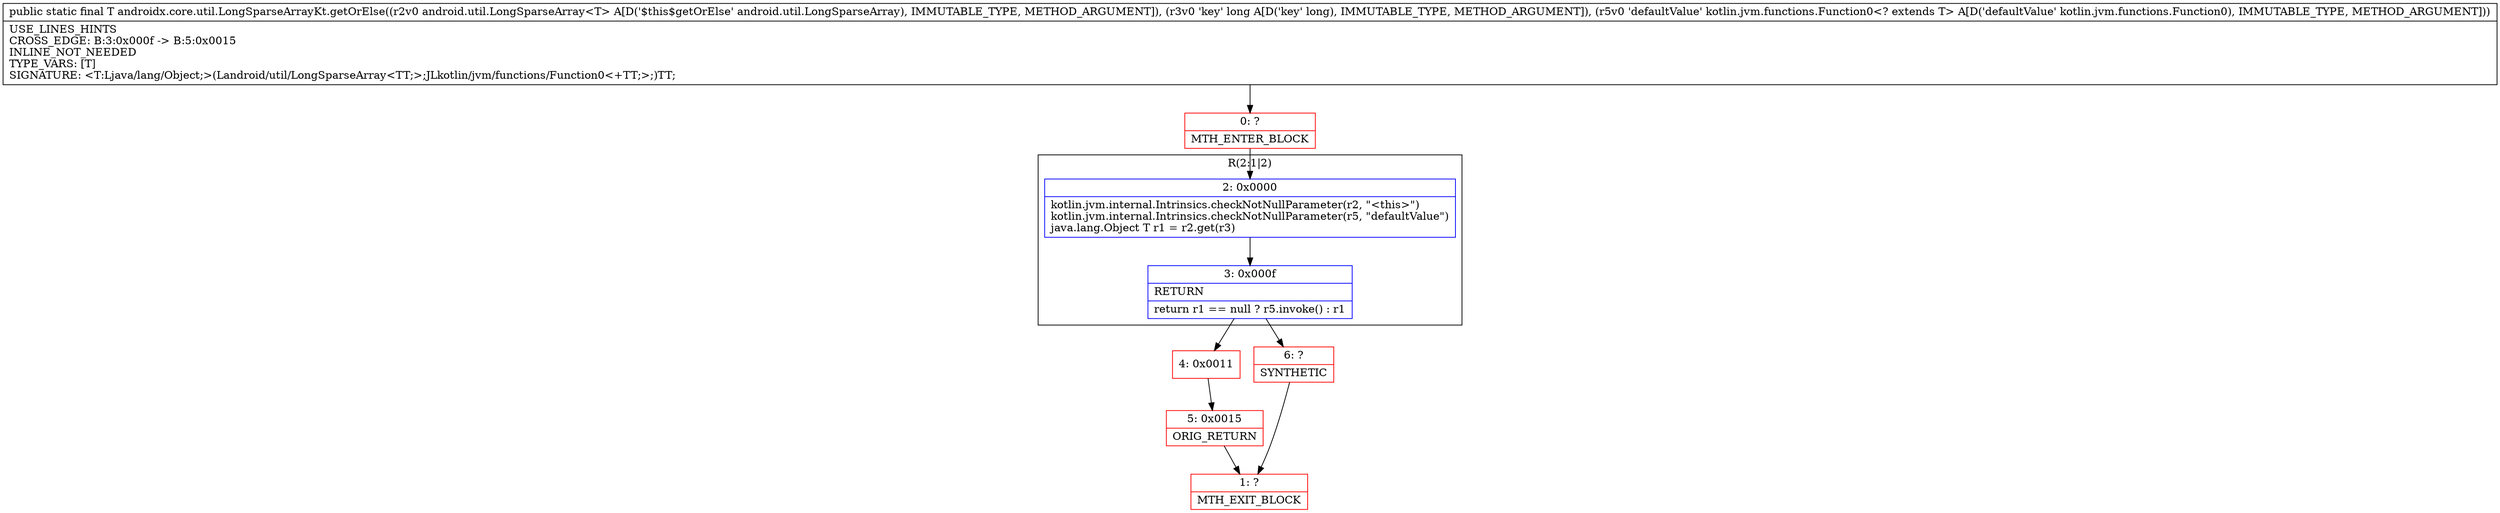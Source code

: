 digraph "CFG forandroidx.core.util.LongSparseArrayKt.getOrElse(Landroid\/util\/LongSparseArray;JLkotlin\/jvm\/functions\/Function0;)Ljava\/lang\/Object;" {
subgraph cluster_Region_909619766 {
label = "R(2:1|2)";
node [shape=record,color=blue];
Node_2 [shape=record,label="{2\:\ 0x0000|kotlin.jvm.internal.Intrinsics.checkNotNullParameter(r2, \"\<this\>\")\lkotlin.jvm.internal.Intrinsics.checkNotNullParameter(r5, \"defaultValue\")\ljava.lang.Object T r1 = r2.get(r3)\l}"];
Node_3 [shape=record,label="{3\:\ 0x000f|RETURN\l|return r1 == null ? r5.invoke() : r1\l}"];
}
Node_0 [shape=record,color=red,label="{0\:\ ?|MTH_ENTER_BLOCK\l}"];
Node_4 [shape=record,color=red,label="{4\:\ 0x0011}"];
Node_5 [shape=record,color=red,label="{5\:\ 0x0015|ORIG_RETURN\l}"];
Node_1 [shape=record,color=red,label="{1\:\ ?|MTH_EXIT_BLOCK\l}"];
Node_6 [shape=record,color=red,label="{6\:\ ?|SYNTHETIC\l}"];
MethodNode[shape=record,label="{public static final T androidx.core.util.LongSparseArrayKt.getOrElse((r2v0 android.util.LongSparseArray\<T\> A[D('$this$getOrElse' android.util.LongSparseArray), IMMUTABLE_TYPE, METHOD_ARGUMENT]), (r3v0 'key' long A[D('key' long), IMMUTABLE_TYPE, METHOD_ARGUMENT]), (r5v0 'defaultValue' kotlin.jvm.functions.Function0\<? extends T\> A[D('defaultValue' kotlin.jvm.functions.Function0), IMMUTABLE_TYPE, METHOD_ARGUMENT]))  | USE_LINES_HINTS\lCROSS_EDGE: B:3:0x000f \-\> B:5:0x0015\lINLINE_NOT_NEEDED\lTYPE_VARS: [T]\lSIGNATURE: \<T:Ljava\/lang\/Object;\>(Landroid\/util\/LongSparseArray\<TT;\>;JLkotlin\/jvm\/functions\/Function0\<+TT;\>;)TT;\l}"];
MethodNode -> Node_0;Node_2 -> Node_3;
Node_3 -> Node_4;
Node_3 -> Node_6;
Node_0 -> Node_2;
Node_4 -> Node_5;
Node_5 -> Node_1;
Node_6 -> Node_1;
}

